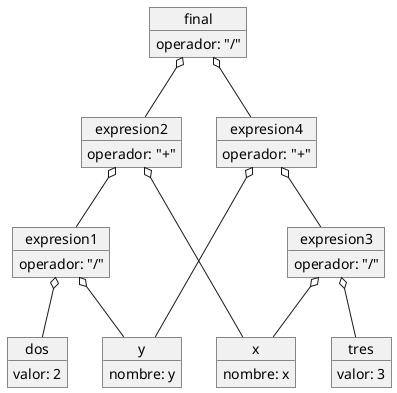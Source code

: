 @startuml

object x {
  nombre: x
}

object y {
  nombre: y
}

object dos {
  valor: 2
}

object tres {
  valor: 3
}

object expresion1 {
  operador: "/"
}

object expresion2 {
  operador: "+"
}
object expresion3 {
  operador: "/"
}
object expresion4 {
  operador: "+"
}
object final {
  operador: "/"
}


expresion1 o-- dos
expresion1 o-- y
expresion2 o-- x
expresion2 o-- expresion1
expresion3 o-- x
expresion3 o-- tres
expresion4 o-- expresion3
expresion4 o-- y
final o-- expresion2
final o-- expresion4


@enduml
